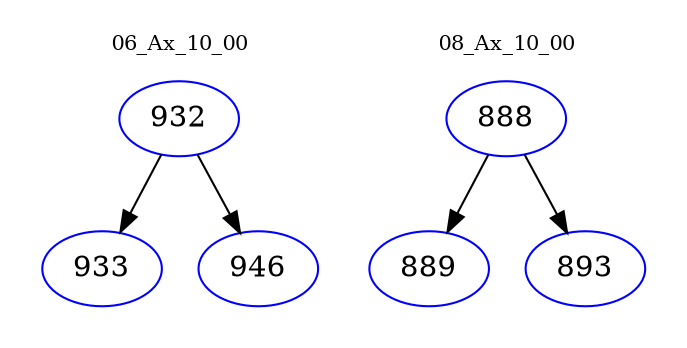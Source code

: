 digraph{
subgraph cluster_0 {
color = white
label = "06_Ax_10_00";
fontsize=10;
T0_932 [label="932", color="blue"]
T0_932 -> T0_933 [color="black"]
T0_933 [label="933", color="blue"]
T0_932 -> T0_946 [color="black"]
T0_946 [label="946", color="blue"]
}
subgraph cluster_1 {
color = white
label = "08_Ax_10_00";
fontsize=10;
T1_888 [label="888", color="blue"]
T1_888 -> T1_889 [color="black"]
T1_889 [label="889", color="blue"]
T1_888 -> T1_893 [color="black"]
T1_893 [label="893", color="blue"]
}
}

